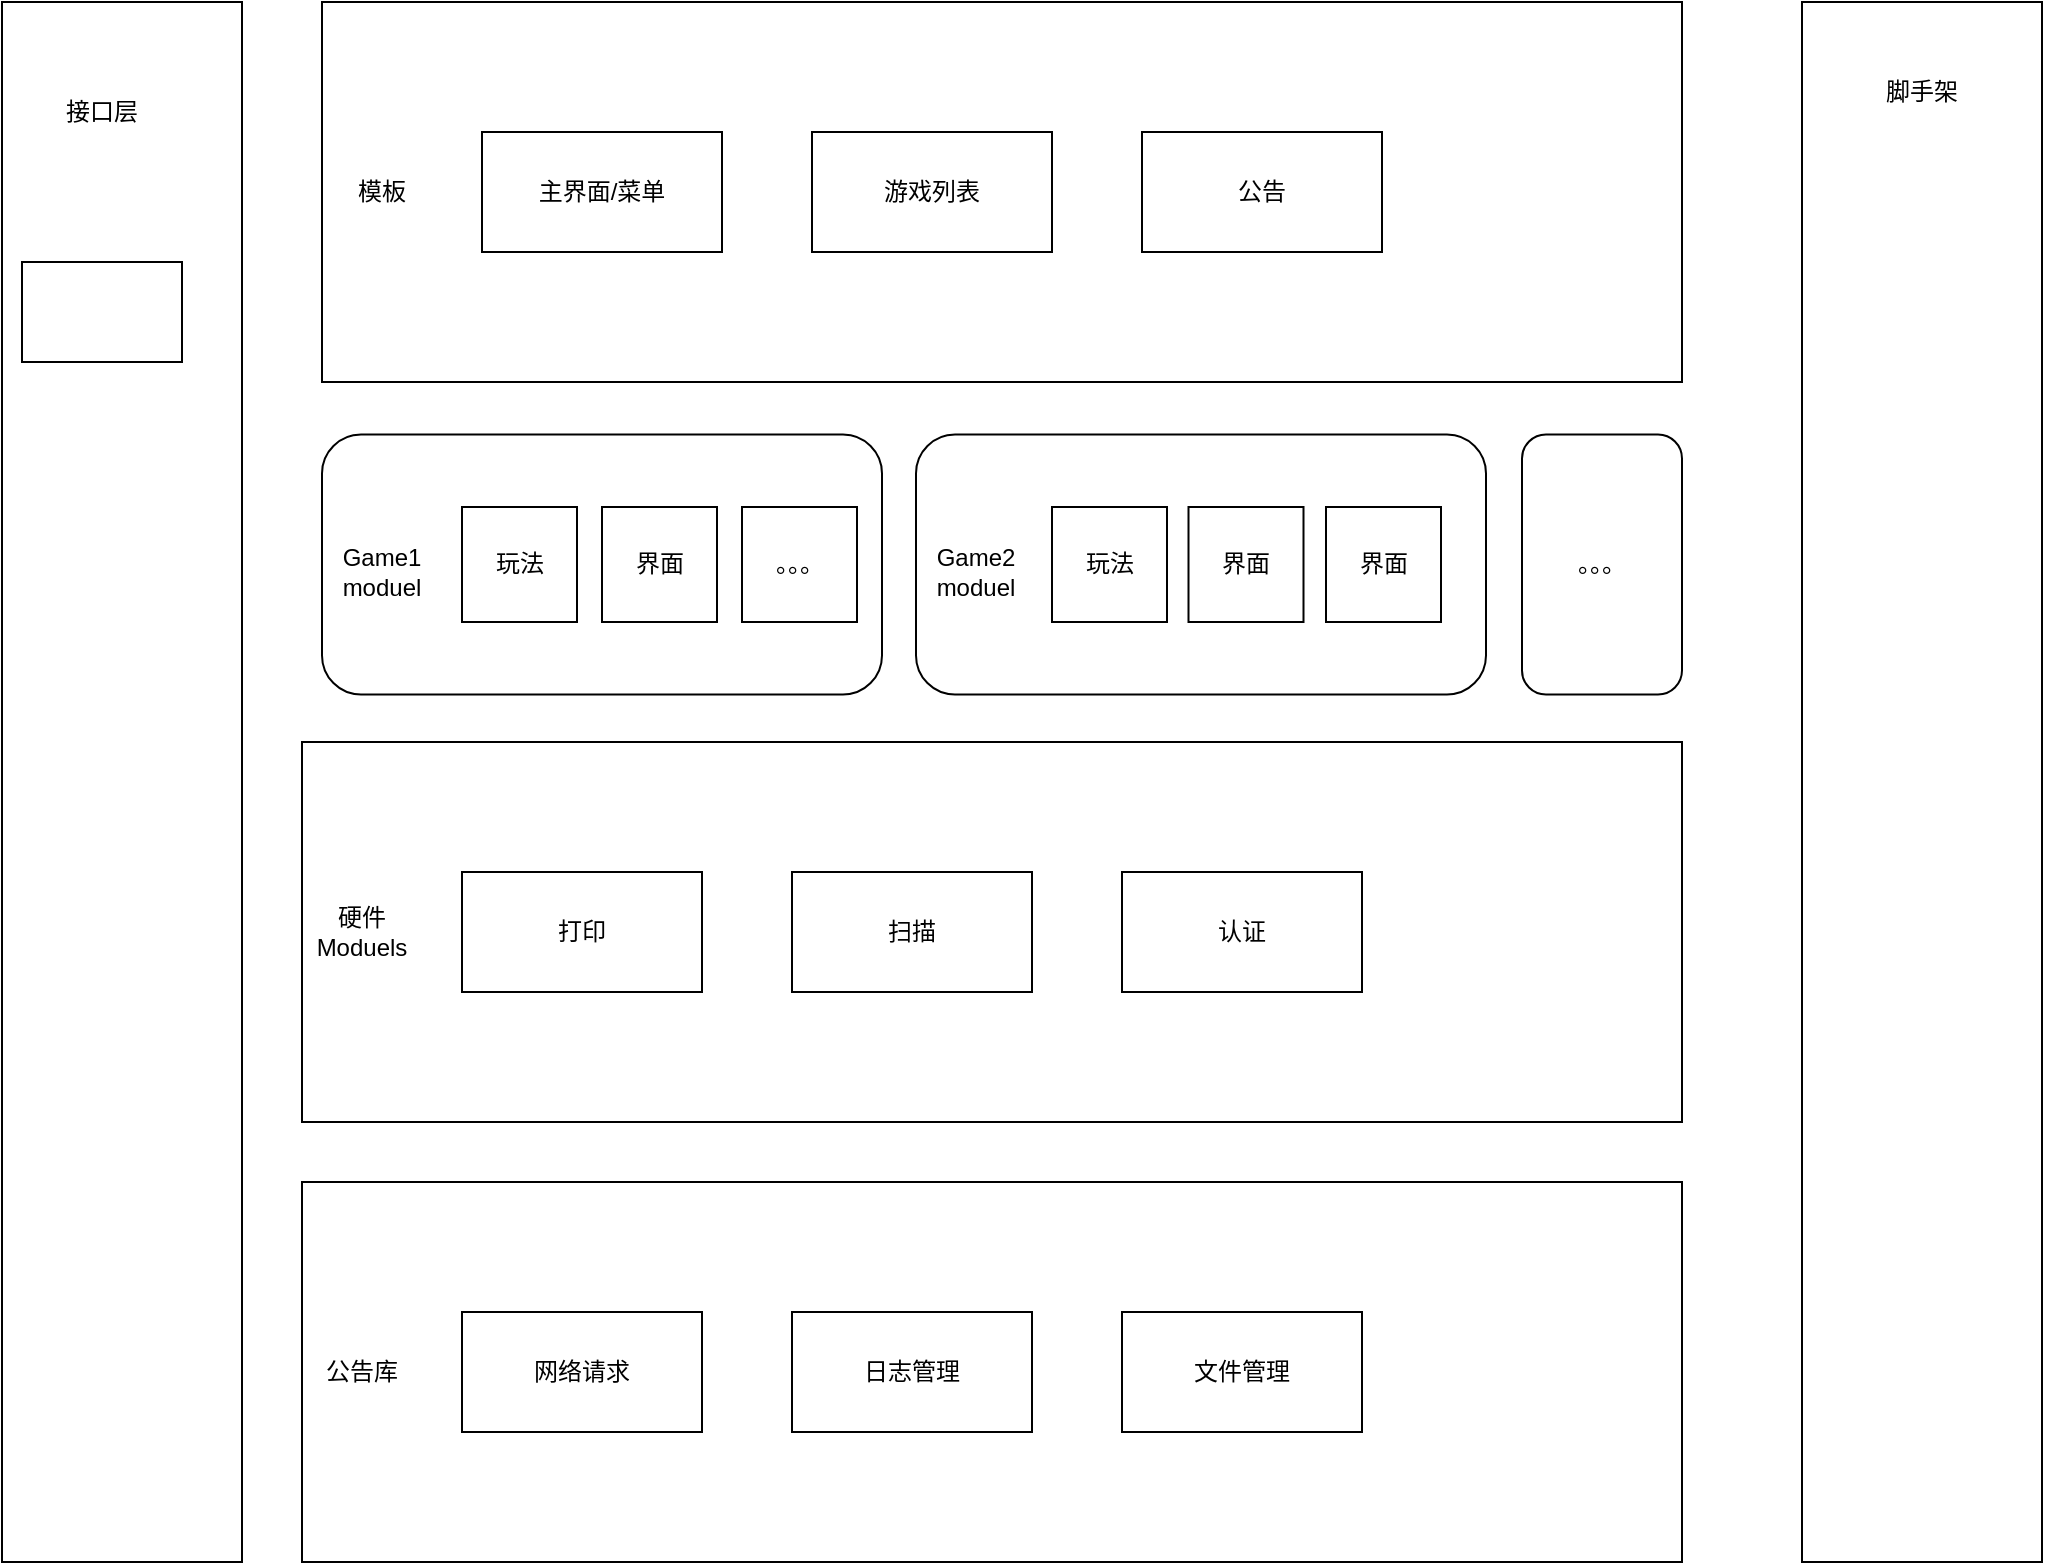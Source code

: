 <mxfile version="20.5.3" type="github">
  <diagram id="yADQap-89PuntW9U95AL" name="第 1 页">
    <mxGraphModel dx="1886" dy="2418" grid="1" gridSize="10" guides="1" tooltips="1" connect="1" arrows="1" fold="1" page="1" pageScale="1" pageWidth="1200" pageHeight="1600" math="0" shadow="0">
      <root>
        <mxCell id="0" />
        <mxCell id="1" parent="0" />
        <mxCell id="0dREb3E9lP1Kd60AYNcg-1" value="" style="rounded=1;whiteSpace=wrap;html=1;" vertex="1" parent="1">
          <mxGeometry x="170" y="146.25" width="280" height="130" as="geometry" />
        </mxCell>
        <mxCell id="0dREb3E9lP1Kd60AYNcg-2" value="Game1 moduel" style="text;html=1;strokeColor=none;fillColor=none;align=center;verticalAlign=middle;whiteSpace=wrap;rounded=0;" vertex="1" parent="1">
          <mxGeometry x="170" y="200" width="60" height="30" as="geometry" />
        </mxCell>
        <mxCell id="0dREb3E9lP1Kd60AYNcg-3" value="玩法" style="whiteSpace=wrap;html=1;aspect=fixed;" vertex="1" parent="1">
          <mxGeometry x="240" y="182.5" width="57.5" height="57.5" as="geometry" />
        </mxCell>
        <mxCell id="0dREb3E9lP1Kd60AYNcg-4" value="界面" style="whiteSpace=wrap;html=1;aspect=fixed;" vertex="1" parent="1">
          <mxGeometry x="310" y="182.5" width="57.5" height="57.5" as="geometry" />
        </mxCell>
        <mxCell id="0dREb3E9lP1Kd60AYNcg-6" value="" style="rounded=0;whiteSpace=wrap;html=1;" vertex="1" parent="1">
          <mxGeometry x="160" y="520" width="690" height="190" as="geometry" />
        </mxCell>
        <mxCell id="0dREb3E9lP1Kd60AYNcg-7" value="公告库" style="text;html=1;strokeColor=none;fillColor=none;align=center;verticalAlign=middle;whiteSpace=wrap;rounded=0;" vertex="1" parent="1">
          <mxGeometry x="160" y="600" width="60" height="30" as="geometry" />
        </mxCell>
        <mxCell id="0dREb3E9lP1Kd60AYNcg-8" value="网络请求" style="rounded=0;whiteSpace=wrap;html=1;" vertex="1" parent="1">
          <mxGeometry x="240" y="585" width="120" height="60" as="geometry" />
        </mxCell>
        <mxCell id="0dREb3E9lP1Kd60AYNcg-9" value="日志管理" style="rounded=0;whiteSpace=wrap;html=1;" vertex="1" parent="1">
          <mxGeometry x="405" y="585" width="120" height="60" as="geometry" />
        </mxCell>
        <mxCell id="0dREb3E9lP1Kd60AYNcg-10" value="文件管理" style="rounded=0;whiteSpace=wrap;html=1;" vertex="1" parent="1">
          <mxGeometry x="570" y="585" width="120" height="60" as="geometry" />
        </mxCell>
        <mxCell id="0dREb3E9lP1Kd60AYNcg-11" value="。。。" style="whiteSpace=wrap;html=1;aspect=fixed;" vertex="1" parent="1">
          <mxGeometry x="380" y="182.5" width="57.5" height="57.5" as="geometry" />
        </mxCell>
        <mxCell id="0dREb3E9lP1Kd60AYNcg-12" value="" style="rounded=0;whiteSpace=wrap;html=1;" vertex="1" parent="1">
          <mxGeometry x="10" y="-70" width="120" height="780" as="geometry" />
        </mxCell>
        <mxCell id="0dREb3E9lP1Kd60AYNcg-13" value="接口层" style="text;html=1;strokeColor=none;fillColor=none;align=center;verticalAlign=middle;whiteSpace=wrap;rounded=0;" vertex="1" parent="1">
          <mxGeometry x="30" y="-30" width="60" height="30" as="geometry" />
        </mxCell>
        <mxCell id="0dREb3E9lP1Kd60AYNcg-14" value="" style="rounded=0;whiteSpace=wrap;html=1;" vertex="1" parent="1">
          <mxGeometry x="160" y="300" width="690" height="190" as="geometry" />
        </mxCell>
        <mxCell id="0dREb3E9lP1Kd60AYNcg-15" value="硬件Moduels" style="text;html=1;strokeColor=none;fillColor=none;align=center;verticalAlign=middle;whiteSpace=wrap;rounded=0;" vertex="1" parent="1">
          <mxGeometry x="160" y="380" width="60" height="30" as="geometry" />
        </mxCell>
        <mxCell id="0dREb3E9lP1Kd60AYNcg-16" value="打印" style="rounded=0;whiteSpace=wrap;html=1;" vertex="1" parent="1">
          <mxGeometry x="240" y="365" width="120" height="60" as="geometry" />
        </mxCell>
        <mxCell id="0dREb3E9lP1Kd60AYNcg-17" value="扫描" style="rounded=0;whiteSpace=wrap;html=1;" vertex="1" parent="1">
          <mxGeometry x="405" y="365" width="120" height="60" as="geometry" />
        </mxCell>
        <mxCell id="0dREb3E9lP1Kd60AYNcg-18" value="认证" style="rounded=0;whiteSpace=wrap;html=1;" vertex="1" parent="1">
          <mxGeometry x="570" y="365" width="120" height="60" as="geometry" />
        </mxCell>
        <mxCell id="0dREb3E9lP1Kd60AYNcg-20" value="" style="rounded=1;whiteSpace=wrap;html=1;" vertex="1" parent="1">
          <mxGeometry x="467" y="146.25" width="285" height="130" as="geometry" />
        </mxCell>
        <mxCell id="0dREb3E9lP1Kd60AYNcg-21" value="Game2 moduel" style="text;html=1;strokeColor=none;fillColor=none;align=center;verticalAlign=middle;whiteSpace=wrap;rounded=0;" vertex="1" parent="1">
          <mxGeometry x="467" y="200" width="60" height="30" as="geometry" />
        </mxCell>
        <mxCell id="0dREb3E9lP1Kd60AYNcg-22" value="玩法" style="whiteSpace=wrap;html=1;aspect=fixed;" vertex="1" parent="1">
          <mxGeometry x="535" y="182.5" width="57.5" height="57.5" as="geometry" />
        </mxCell>
        <mxCell id="0dREb3E9lP1Kd60AYNcg-23" value="界面" style="whiteSpace=wrap;html=1;aspect=fixed;" vertex="1" parent="1">
          <mxGeometry x="603.25" y="182.5" width="57.5" height="57.5" as="geometry" />
        </mxCell>
        <mxCell id="0dREb3E9lP1Kd60AYNcg-24" value="界面" style="whiteSpace=wrap;html=1;aspect=fixed;" vertex="1" parent="1">
          <mxGeometry x="672" y="182.5" width="57.5" height="57.5" as="geometry" />
        </mxCell>
        <mxCell id="0dREb3E9lP1Kd60AYNcg-26" value="" style="rounded=0;whiteSpace=wrap;html=1;" vertex="1" parent="1">
          <mxGeometry x="170" y="-70" width="680" height="190" as="geometry" />
        </mxCell>
        <mxCell id="0dREb3E9lP1Kd60AYNcg-27" value="模板" style="text;html=1;strokeColor=none;fillColor=none;align=center;verticalAlign=middle;whiteSpace=wrap;rounded=0;" vertex="1" parent="1">
          <mxGeometry x="170" y="10" width="60" height="30" as="geometry" />
        </mxCell>
        <mxCell id="0dREb3E9lP1Kd60AYNcg-28" value="主界面/菜单" style="rounded=0;whiteSpace=wrap;html=1;" vertex="1" parent="1">
          <mxGeometry x="250" y="-5" width="120" height="60" as="geometry" />
        </mxCell>
        <mxCell id="0dREb3E9lP1Kd60AYNcg-29" value="游戏列表" style="rounded=0;whiteSpace=wrap;html=1;" vertex="1" parent="1">
          <mxGeometry x="415" y="-5" width="120" height="60" as="geometry" />
        </mxCell>
        <mxCell id="0dREb3E9lP1Kd60AYNcg-30" value="公告" style="rounded=0;whiteSpace=wrap;html=1;" vertex="1" parent="1">
          <mxGeometry x="580" y="-5" width="120" height="60" as="geometry" />
        </mxCell>
        <mxCell id="0dREb3E9lP1Kd60AYNcg-31" value="" style="rounded=0;whiteSpace=wrap;html=1;" vertex="1" parent="1">
          <mxGeometry x="910" y="-70" width="120" height="780" as="geometry" />
        </mxCell>
        <mxCell id="0dREb3E9lP1Kd60AYNcg-32" value="脚手架" style="text;html=1;strokeColor=none;fillColor=none;align=center;verticalAlign=middle;whiteSpace=wrap;rounded=0;" vertex="1" parent="1">
          <mxGeometry x="940" y="-40" width="60" height="30" as="geometry" />
        </mxCell>
        <mxCell id="0dREb3E9lP1Kd60AYNcg-33" value="" style="rounded=0;whiteSpace=wrap;html=1;" vertex="1" parent="1">
          <mxGeometry x="20" y="60" width="80" height="50" as="geometry" />
        </mxCell>
        <mxCell id="0dREb3E9lP1Kd60AYNcg-35" value="。。。" style="rounded=1;whiteSpace=wrap;html=1;" vertex="1" parent="1">
          <mxGeometry x="770" y="146.25" width="80" height="130" as="geometry" />
        </mxCell>
      </root>
    </mxGraphModel>
  </diagram>
</mxfile>

